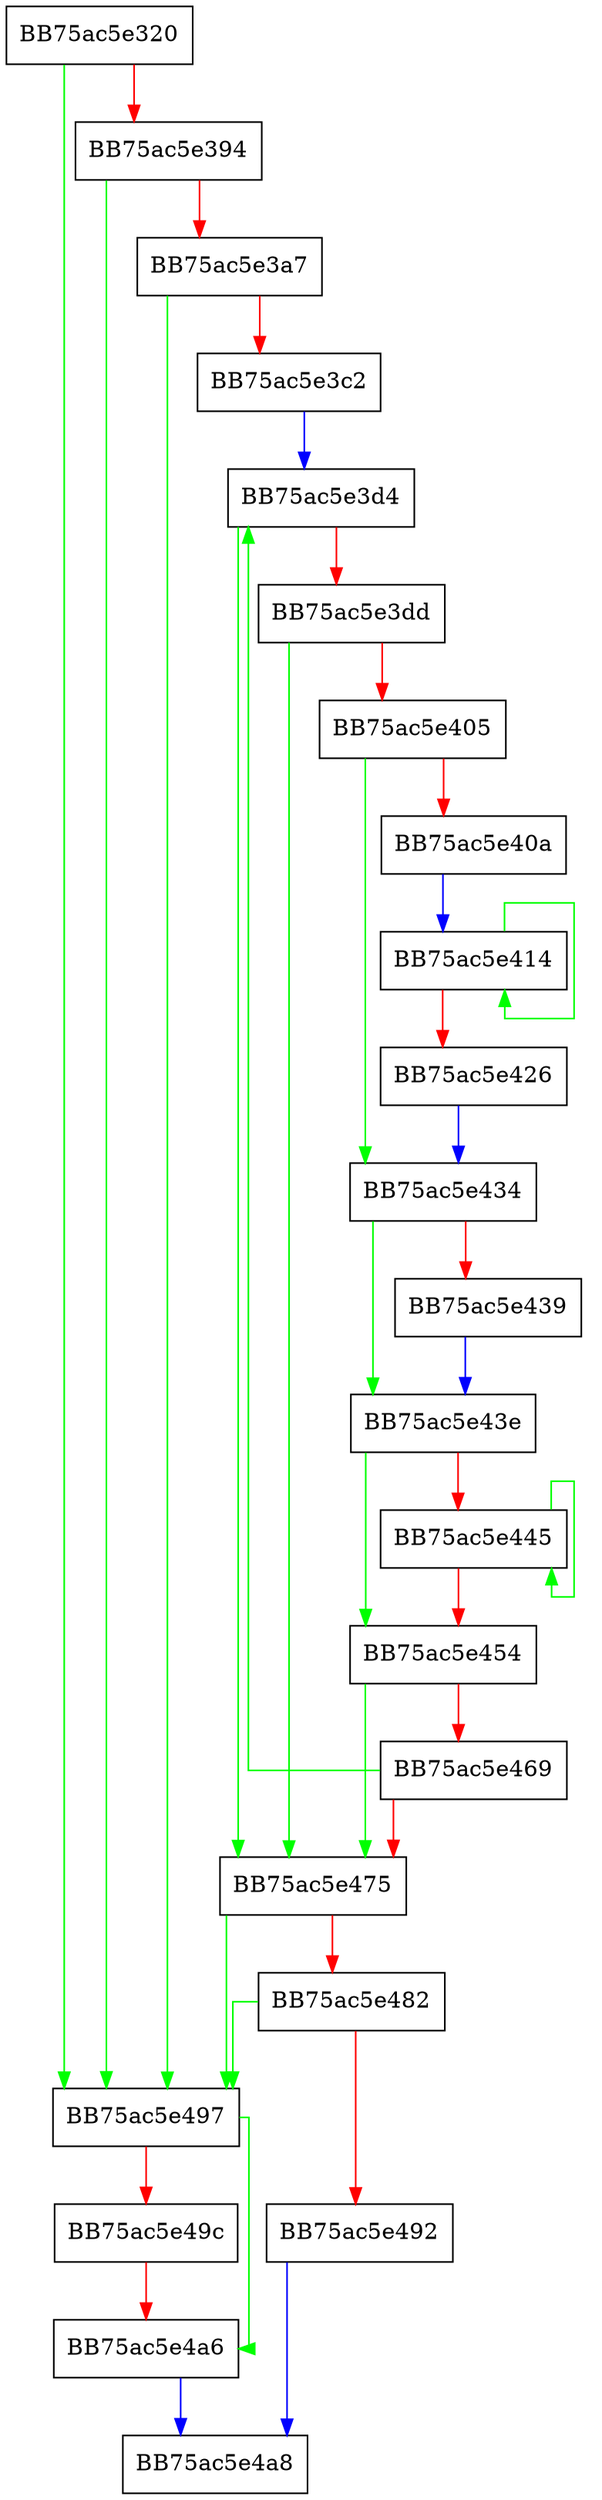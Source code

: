 digraph cryptcom_unpack {
  node [shape="box"];
  graph [splines=ortho];
  BB75ac5e320 -> BB75ac5e497 [color="green"];
  BB75ac5e320 -> BB75ac5e394 [color="red"];
  BB75ac5e394 -> BB75ac5e497 [color="green"];
  BB75ac5e394 -> BB75ac5e3a7 [color="red"];
  BB75ac5e3a7 -> BB75ac5e497 [color="green"];
  BB75ac5e3a7 -> BB75ac5e3c2 [color="red"];
  BB75ac5e3c2 -> BB75ac5e3d4 [color="blue"];
  BB75ac5e3d4 -> BB75ac5e475 [color="green"];
  BB75ac5e3d4 -> BB75ac5e3dd [color="red"];
  BB75ac5e3dd -> BB75ac5e475 [color="green"];
  BB75ac5e3dd -> BB75ac5e405 [color="red"];
  BB75ac5e405 -> BB75ac5e434 [color="green"];
  BB75ac5e405 -> BB75ac5e40a [color="red"];
  BB75ac5e40a -> BB75ac5e414 [color="blue"];
  BB75ac5e414 -> BB75ac5e414 [color="green"];
  BB75ac5e414 -> BB75ac5e426 [color="red"];
  BB75ac5e426 -> BB75ac5e434 [color="blue"];
  BB75ac5e434 -> BB75ac5e43e [color="green"];
  BB75ac5e434 -> BB75ac5e439 [color="red"];
  BB75ac5e439 -> BB75ac5e43e [color="blue"];
  BB75ac5e43e -> BB75ac5e454 [color="green"];
  BB75ac5e43e -> BB75ac5e445 [color="red"];
  BB75ac5e445 -> BB75ac5e445 [color="green"];
  BB75ac5e445 -> BB75ac5e454 [color="red"];
  BB75ac5e454 -> BB75ac5e475 [color="green"];
  BB75ac5e454 -> BB75ac5e469 [color="red"];
  BB75ac5e469 -> BB75ac5e3d4 [color="green"];
  BB75ac5e469 -> BB75ac5e475 [color="red"];
  BB75ac5e475 -> BB75ac5e497 [color="green"];
  BB75ac5e475 -> BB75ac5e482 [color="red"];
  BB75ac5e482 -> BB75ac5e497 [color="green"];
  BB75ac5e482 -> BB75ac5e492 [color="red"];
  BB75ac5e492 -> BB75ac5e4a8 [color="blue"];
  BB75ac5e497 -> BB75ac5e4a6 [color="green"];
  BB75ac5e497 -> BB75ac5e49c [color="red"];
  BB75ac5e49c -> BB75ac5e4a6 [color="red"];
  BB75ac5e4a6 -> BB75ac5e4a8 [color="blue"];
}